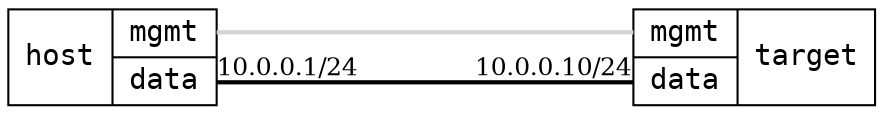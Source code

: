 graph "1x2" {
	layout="neato";
	overlap="false";
	esep="+80";

        node [shape=record, fontname="DejaVu Sans Mono, Book"];
	edge [color="cornflowerblue", penwidth="2", fontname="DejaVu Serif, Book"];

	host [
	    label="host | { <mgmt> mgmt | <data> data }",
	    pos="0,12!",
	    requires="controller",
	];

        target [
	    label="{ <mgmt> mgmt | <data> data } | target",
	    pos="10,12!",
	    requires="infix",
	];

	host:data -- target:data [color=black, fontcolor=black, fontsize=12, taillabel="10.0.0.1/24", headlabel="10.0.0.10/24"]
	host:mgmt -- target:mgmt [requires="mgmt", color="lightgrey"]
}
